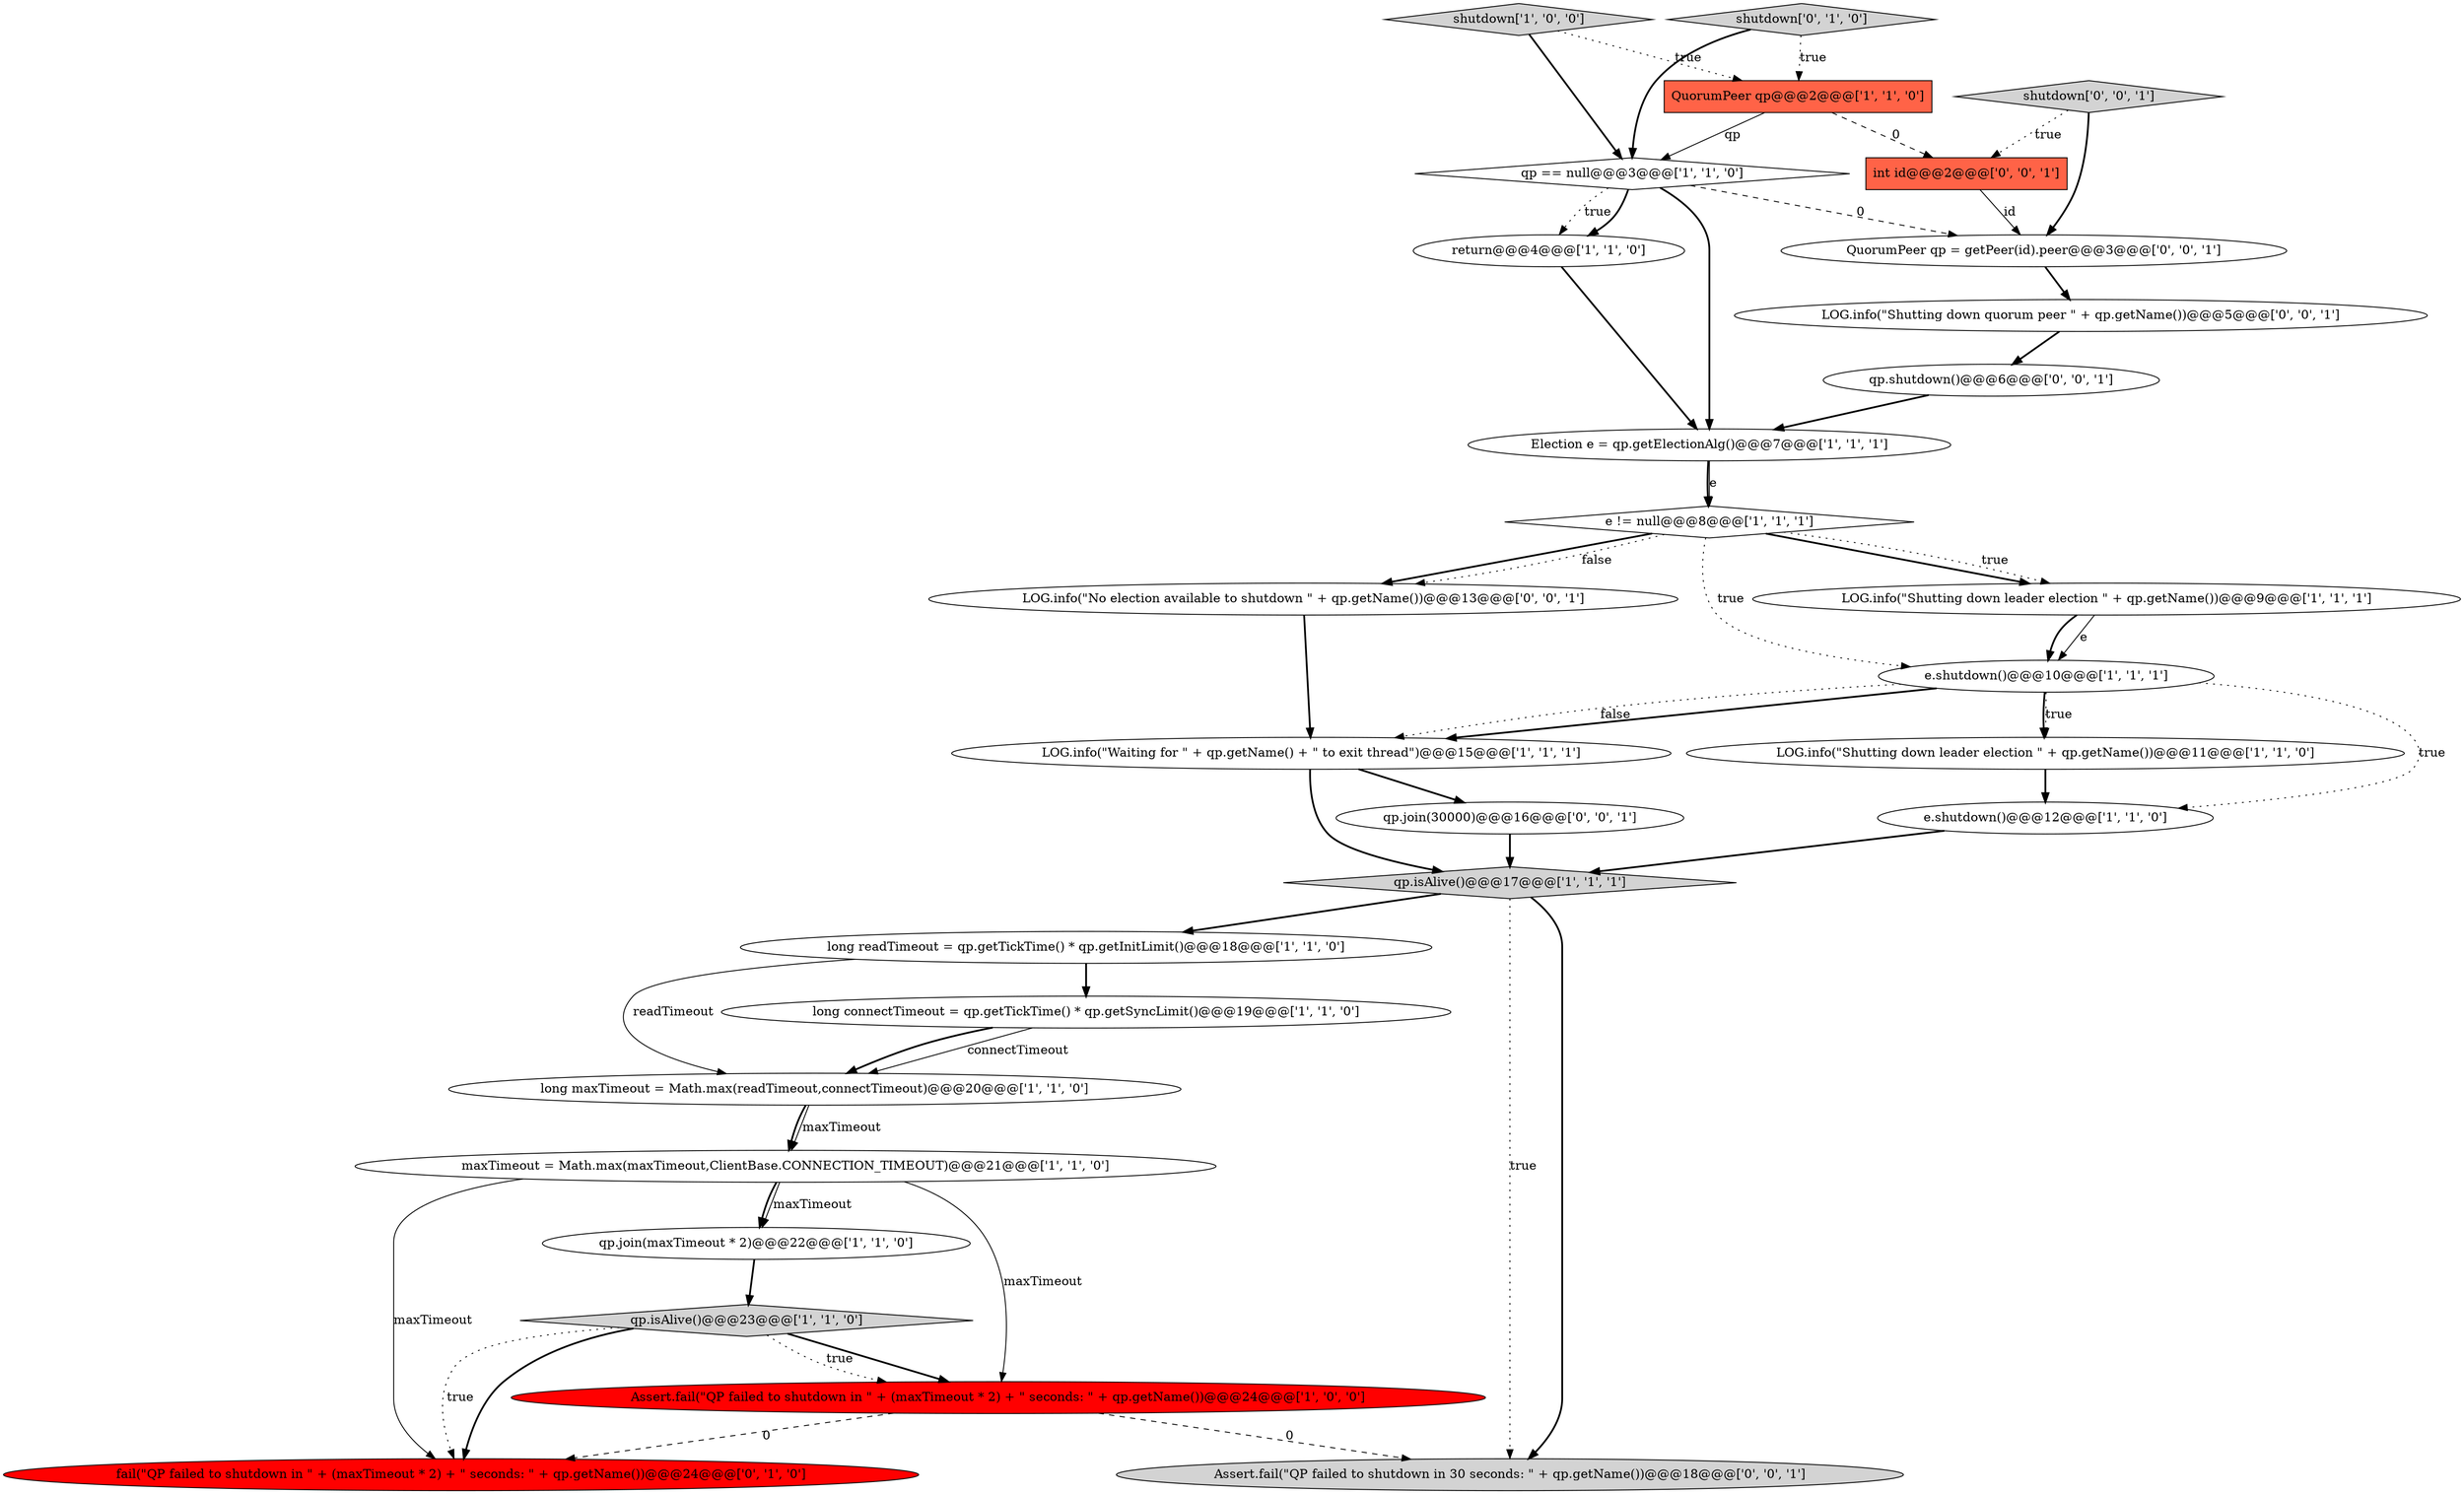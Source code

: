 digraph {
28 [style = filled, label = "LOG.info(\"Shutting down quorum peer \" + qp.getName())@@@5@@@['0', '0', '1']", fillcolor = white, shape = ellipse image = "AAA0AAABBB3BBB"];
3 [style = filled, label = "Assert.fail(\"QP failed to shutdown in \" + (maxTimeout * 2) + \" seconds: \" + qp.getName())@@@24@@@['1', '0', '0']", fillcolor = red, shape = ellipse image = "AAA1AAABBB1BBB"];
16 [style = filled, label = "QuorumPeer qp@@@2@@@['1', '1', '0']", fillcolor = tomato, shape = box image = "AAA0AAABBB1BBB"];
8 [style = filled, label = "qp == null@@@3@@@['1', '1', '0']", fillcolor = white, shape = diamond image = "AAA0AAABBB1BBB"];
25 [style = filled, label = "QuorumPeer qp = getPeer(id).peer@@@3@@@['0', '0', '1']", fillcolor = white, shape = ellipse image = "AAA0AAABBB3BBB"];
20 [style = filled, label = "fail(\"QP failed to shutdown in \" + (maxTimeout * 2) + \" seconds: \" + qp.getName())@@@24@@@['0', '1', '0']", fillcolor = red, shape = ellipse image = "AAA1AAABBB2BBB"];
12 [style = filled, label = "Election e = qp.getElectionAlg()@@@7@@@['1', '1', '1']", fillcolor = white, shape = ellipse image = "AAA0AAABBB1BBB"];
23 [style = filled, label = "shutdown['0', '0', '1']", fillcolor = lightgray, shape = diamond image = "AAA0AAABBB3BBB"];
0 [style = filled, label = "qp.isAlive()@@@23@@@['1', '1', '0']", fillcolor = lightgray, shape = diamond image = "AAA0AAABBB1BBB"];
6 [style = filled, label = "LOG.info(\"Shutting down leader election \" + qp.getName())@@@9@@@['1', '1', '1']", fillcolor = white, shape = ellipse image = "AAA0AAABBB1BBB"];
2 [style = filled, label = "e.shutdown()@@@12@@@['1', '1', '0']", fillcolor = white, shape = ellipse image = "AAA0AAABBB1BBB"];
1 [style = filled, label = "long maxTimeout = Math.max(readTimeout,connectTimeout)@@@20@@@['1', '1', '0']", fillcolor = white, shape = ellipse image = "AAA0AAABBB1BBB"];
10 [style = filled, label = "LOG.info(\"Shutting down leader election \" + qp.getName())@@@11@@@['1', '1', '0']", fillcolor = white, shape = ellipse image = "AAA0AAABBB1BBB"];
15 [style = filled, label = "qp.isAlive()@@@17@@@['1', '1', '1']", fillcolor = lightgray, shape = diamond image = "AAA0AAABBB1BBB"];
13 [style = filled, label = "shutdown['1', '0', '0']", fillcolor = lightgray, shape = diamond image = "AAA0AAABBB1BBB"];
5 [style = filled, label = "maxTimeout = Math.max(maxTimeout,ClientBase.CONNECTION_TIMEOUT)@@@21@@@['1', '1', '0']", fillcolor = white, shape = ellipse image = "AAA0AAABBB1BBB"];
4 [style = filled, label = "LOG.info(\"Waiting for \" + qp.getName() + \" to exit thread\")@@@15@@@['1', '1', '1']", fillcolor = white, shape = ellipse image = "AAA0AAABBB1BBB"];
11 [style = filled, label = "e.shutdown()@@@10@@@['1', '1', '1']", fillcolor = white, shape = ellipse image = "AAA0AAABBB1BBB"];
24 [style = filled, label = "LOG.info(\"No election available to shutdown \" + qp.getName())@@@13@@@['0', '0', '1']", fillcolor = white, shape = ellipse image = "AAA0AAABBB3BBB"];
14 [style = filled, label = "e != null@@@8@@@['1', '1', '1']", fillcolor = white, shape = diamond image = "AAA0AAABBB1BBB"];
27 [style = filled, label = "Assert.fail(\"QP failed to shutdown in 30 seconds: \" + qp.getName())@@@18@@@['0', '0', '1']", fillcolor = lightgray, shape = ellipse image = "AAA0AAABBB3BBB"];
17 [style = filled, label = "return@@@4@@@['1', '1', '0']", fillcolor = white, shape = ellipse image = "AAA0AAABBB1BBB"];
22 [style = filled, label = "qp.join(30000)@@@16@@@['0', '0', '1']", fillcolor = white, shape = ellipse image = "AAA0AAABBB3BBB"];
26 [style = filled, label = "qp.shutdown()@@@6@@@['0', '0', '1']", fillcolor = white, shape = ellipse image = "AAA0AAABBB3BBB"];
9 [style = filled, label = "long readTimeout = qp.getTickTime() * qp.getInitLimit()@@@18@@@['1', '1', '0']", fillcolor = white, shape = ellipse image = "AAA0AAABBB1BBB"];
18 [style = filled, label = "long connectTimeout = qp.getTickTime() * qp.getSyncLimit()@@@19@@@['1', '1', '0']", fillcolor = white, shape = ellipse image = "AAA0AAABBB1BBB"];
21 [style = filled, label = "int id@@@2@@@['0', '0', '1']", fillcolor = tomato, shape = box image = "AAA0AAABBB3BBB"];
19 [style = filled, label = "shutdown['0', '1', '0']", fillcolor = lightgray, shape = diamond image = "AAA0AAABBB2BBB"];
7 [style = filled, label = "qp.join(maxTimeout * 2)@@@22@@@['1', '1', '0']", fillcolor = white, shape = ellipse image = "AAA0AAABBB1BBB"];
1->5 [style = bold, label=""];
0->3 [style = bold, label=""];
14->24 [style = bold, label=""];
16->8 [style = solid, label="qp"];
13->16 [style = dotted, label="true"];
23->25 [style = bold, label=""];
25->28 [style = bold, label=""];
22->15 [style = bold, label=""];
9->1 [style = solid, label="readTimeout"];
11->10 [style = dotted, label="true"];
3->27 [style = dashed, label="0"];
11->4 [style = bold, label=""];
8->17 [style = dotted, label="true"];
4->15 [style = bold, label=""];
23->21 [style = dotted, label="true"];
14->24 [style = dotted, label="false"];
0->20 [style = dotted, label="true"];
28->26 [style = bold, label=""];
7->0 [style = bold, label=""];
16->21 [style = dashed, label="0"];
19->8 [style = bold, label=""];
15->27 [style = dotted, label="true"];
11->4 [style = dotted, label="false"];
8->17 [style = bold, label=""];
26->12 [style = bold, label=""];
11->2 [style = dotted, label="true"];
17->12 [style = bold, label=""];
24->4 [style = bold, label=""];
9->18 [style = bold, label=""];
5->3 [style = solid, label="maxTimeout"];
18->1 [style = bold, label=""];
11->10 [style = bold, label=""];
15->9 [style = bold, label=""];
5->7 [style = solid, label="maxTimeout"];
6->11 [style = bold, label=""];
3->20 [style = dashed, label="0"];
5->20 [style = solid, label="maxTimeout"];
2->15 [style = bold, label=""];
12->14 [style = bold, label=""];
19->16 [style = dotted, label="true"];
1->5 [style = solid, label="maxTimeout"];
14->11 [style = dotted, label="true"];
6->11 [style = solid, label="e"];
21->25 [style = solid, label="id"];
10->2 [style = bold, label=""];
5->7 [style = bold, label=""];
0->3 [style = dotted, label="true"];
0->20 [style = bold, label=""];
8->25 [style = dashed, label="0"];
13->8 [style = bold, label=""];
15->27 [style = bold, label=""];
4->22 [style = bold, label=""];
14->6 [style = bold, label=""];
8->12 [style = bold, label=""];
18->1 [style = solid, label="connectTimeout"];
12->14 [style = solid, label="e"];
14->6 [style = dotted, label="true"];
}
